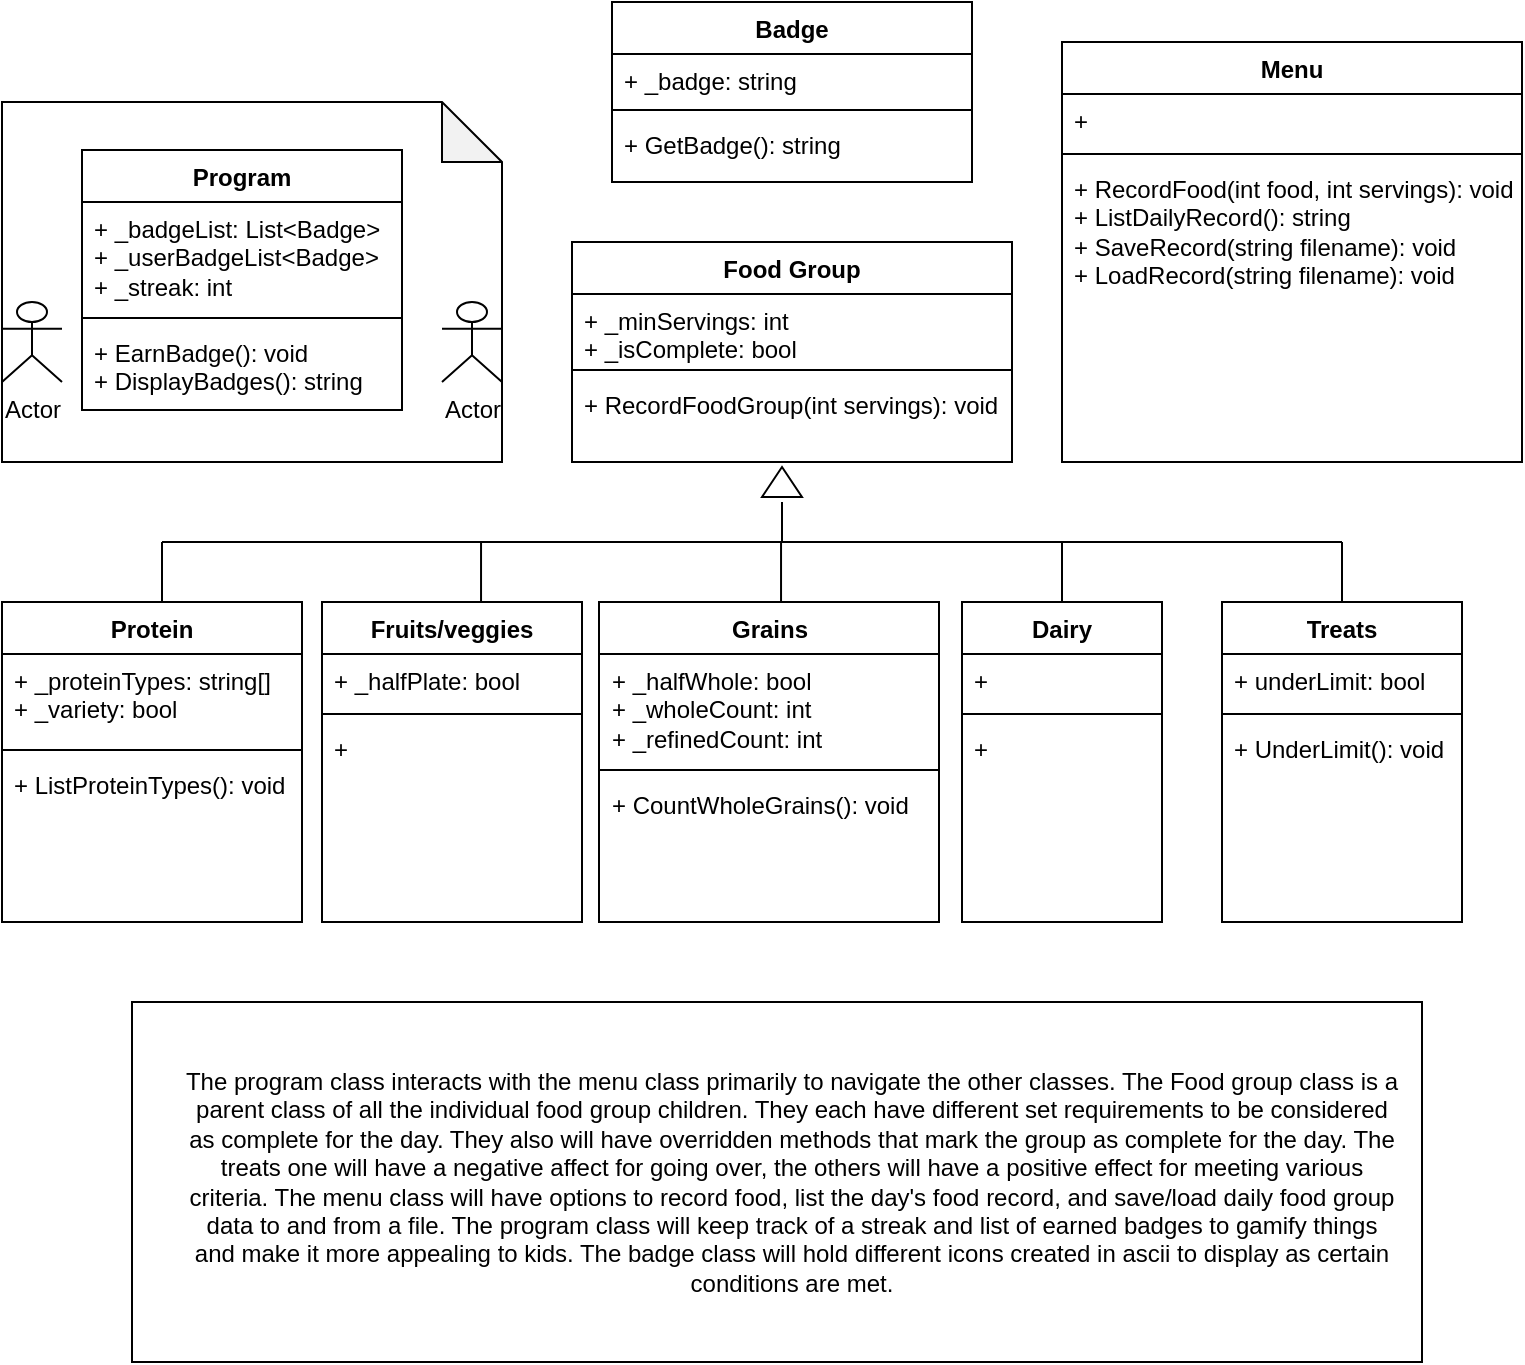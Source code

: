 <mxfile version="24.6.3" type="device">
  <diagram id="C5RBs43oDa-KdzZeNtuy" name="Page-1">
    <mxGraphModel dx="1472" dy="682" grid="1" gridSize="10" guides="1" tooltips="1" connect="1" arrows="1" fold="1" page="1" pageScale="1" pageWidth="827" pageHeight="1169" math="0" shadow="0">
      <root>
        <mxCell id="WIyWlLk6GJQsqaUBKTNV-0" />
        <mxCell id="WIyWlLk6GJQsqaUBKTNV-1" parent="WIyWlLk6GJQsqaUBKTNV-0" />
        <mxCell id="DU3nCPnFyCTHwXce3Dvf-18" value="" style="shape=note;whiteSpace=wrap;html=1;backgroundOutline=1;darkOpacity=0.05;" vertex="1" parent="WIyWlLk6GJQsqaUBKTNV-1">
          <mxGeometry x="30" y="70" width="250" height="180" as="geometry" />
        </mxCell>
        <mxCell id="DU3nCPnFyCTHwXce3Dvf-14" value="Program" style="swimlane;fontStyle=1;align=center;verticalAlign=top;childLayout=stackLayout;horizontal=1;startSize=26;horizontalStack=0;resizeParent=1;resizeParentMax=0;resizeLast=0;collapsible=1;marginBottom=0;whiteSpace=wrap;html=1;" vertex="1" parent="WIyWlLk6GJQsqaUBKTNV-1">
          <mxGeometry x="70" y="94" width="160" height="130" as="geometry" />
        </mxCell>
        <mxCell id="DU3nCPnFyCTHwXce3Dvf-15" value="+ _badgeList: List&amp;lt;Badge&amp;gt;&lt;div&gt;+ _userBadgeList&amp;lt;Badge&amp;gt;&lt;/div&gt;&lt;div&gt;+ _streak: int&lt;/div&gt;" style="text;strokeColor=none;fillColor=none;align=left;verticalAlign=top;spacingLeft=4;spacingRight=4;overflow=hidden;rotatable=0;points=[[0,0.5],[1,0.5]];portConstraint=eastwest;whiteSpace=wrap;html=1;" vertex="1" parent="DU3nCPnFyCTHwXce3Dvf-14">
          <mxGeometry y="26" width="160" height="54" as="geometry" />
        </mxCell>
        <mxCell id="DU3nCPnFyCTHwXce3Dvf-16" value="" style="line;strokeWidth=1;fillColor=none;align=left;verticalAlign=middle;spacingTop=-1;spacingLeft=3;spacingRight=3;rotatable=0;labelPosition=right;points=[];portConstraint=eastwest;strokeColor=inherit;" vertex="1" parent="DU3nCPnFyCTHwXce3Dvf-14">
          <mxGeometry y="80" width="160" height="8" as="geometry" />
        </mxCell>
        <mxCell id="DU3nCPnFyCTHwXce3Dvf-17" value="+ EarnBadge(): void&lt;div&gt;+ DisplayBadges(): string&lt;/div&gt;" style="text;strokeColor=none;fillColor=none;align=left;verticalAlign=top;spacingLeft=4;spacingRight=4;overflow=hidden;rotatable=0;points=[[0,0.5],[1,0.5]];portConstraint=eastwest;whiteSpace=wrap;html=1;" vertex="1" parent="DU3nCPnFyCTHwXce3Dvf-14">
          <mxGeometry y="88" width="160" height="42" as="geometry" />
        </mxCell>
        <mxCell id="DU3nCPnFyCTHwXce3Dvf-0" value="Food Group" style="swimlane;fontStyle=1;align=center;verticalAlign=top;childLayout=stackLayout;horizontal=1;startSize=26;horizontalStack=0;resizeParent=1;resizeParentMax=0;resizeLast=0;collapsible=1;marginBottom=0;whiteSpace=wrap;html=1;" vertex="1" parent="WIyWlLk6GJQsqaUBKTNV-1">
          <mxGeometry x="315" y="140" width="220" height="110" as="geometry" />
        </mxCell>
        <mxCell id="DU3nCPnFyCTHwXce3Dvf-1" value="+ _minServings: int&lt;div&gt;+ _isComplete: bool&lt;/div&gt;" style="text;strokeColor=none;fillColor=none;align=left;verticalAlign=top;spacingLeft=4;spacingRight=4;overflow=hidden;rotatable=0;points=[[0,0.5],[1,0.5]];portConstraint=eastwest;whiteSpace=wrap;html=1;" vertex="1" parent="DU3nCPnFyCTHwXce3Dvf-0">
          <mxGeometry y="26" width="220" height="34" as="geometry" />
        </mxCell>
        <mxCell id="DU3nCPnFyCTHwXce3Dvf-2" value="" style="line;strokeWidth=1;fillColor=none;align=left;verticalAlign=middle;spacingTop=-1;spacingLeft=3;spacingRight=3;rotatable=0;labelPosition=right;points=[];portConstraint=eastwest;strokeColor=inherit;" vertex="1" parent="DU3nCPnFyCTHwXce3Dvf-0">
          <mxGeometry y="60" width="220" height="8" as="geometry" />
        </mxCell>
        <mxCell id="DU3nCPnFyCTHwXce3Dvf-3" value="+ RecordFoodGroup(int servings): void" style="text;strokeColor=none;fillColor=none;align=left;verticalAlign=top;spacingLeft=4;spacingRight=4;overflow=hidden;rotatable=0;points=[[0,0.5],[1,0.5]];portConstraint=eastwest;whiteSpace=wrap;html=1;" vertex="1" parent="DU3nCPnFyCTHwXce3Dvf-0">
          <mxGeometry y="68" width="220" height="42" as="geometry" />
        </mxCell>
        <mxCell id="DU3nCPnFyCTHwXce3Dvf-8" value="Fruits/veggies" style="swimlane;fontStyle=1;align=center;verticalAlign=top;childLayout=stackLayout;horizontal=1;startSize=26;horizontalStack=0;resizeParent=1;resizeParentMax=0;resizeLast=0;collapsible=1;marginBottom=0;whiteSpace=wrap;html=1;" vertex="1" parent="WIyWlLk6GJQsqaUBKTNV-1">
          <mxGeometry x="190" y="320" width="130" height="160" as="geometry" />
        </mxCell>
        <mxCell id="DU3nCPnFyCTHwXce3Dvf-9" value="+ _halfPlate: bool" style="text;strokeColor=none;fillColor=none;align=left;verticalAlign=top;spacingLeft=4;spacingRight=4;overflow=hidden;rotatable=0;points=[[0,0.5],[1,0.5]];portConstraint=eastwest;whiteSpace=wrap;html=1;" vertex="1" parent="DU3nCPnFyCTHwXce3Dvf-8">
          <mxGeometry y="26" width="130" height="26" as="geometry" />
        </mxCell>
        <mxCell id="DU3nCPnFyCTHwXce3Dvf-10" value="" style="line;strokeWidth=1;fillColor=none;align=left;verticalAlign=middle;spacingTop=-1;spacingLeft=3;spacingRight=3;rotatable=0;labelPosition=right;points=[];portConstraint=eastwest;strokeColor=inherit;" vertex="1" parent="DU3nCPnFyCTHwXce3Dvf-8">
          <mxGeometry y="52" width="130" height="8" as="geometry" />
        </mxCell>
        <mxCell id="DU3nCPnFyCTHwXce3Dvf-11" value="+&amp;nbsp;" style="text;strokeColor=none;fillColor=none;align=left;verticalAlign=top;spacingLeft=4;spacingRight=4;overflow=hidden;rotatable=0;points=[[0,0.5],[1,0.5]];portConstraint=eastwest;whiteSpace=wrap;html=1;" vertex="1" parent="DU3nCPnFyCTHwXce3Dvf-8">
          <mxGeometry y="60" width="130" height="100" as="geometry" />
        </mxCell>
        <mxCell id="DU3nCPnFyCTHwXce3Dvf-19" value="Actor" style="shape=umlActor;verticalLabelPosition=bottom;verticalAlign=top;html=1;outlineConnect=0;" vertex="1" parent="WIyWlLk6GJQsqaUBKTNV-1">
          <mxGeometry x="30" y="170" width="30" height="40" as="geometry" />
        </mxCell>
        <mxCell id="DU3nCPnFyCTHwXce3Dvf-20" value="Actor" style="shape=umlActor;verticalLabelPosition=bottom;verticalAlign=top;html=1;outlineConnect=0;" vertex="1" parent="WIyWlLk6GJQsqaUBKTNV-1">
          <mxGeometry x="250" y="170" width="30" height="40" as="geometry" />
        </mxCell>
        <mxCell id="DU3nCPnFyCTHwXce3Dvf-28" value="Grains" style="swimlane;fontStyle=1;align=center;verticalAlign=top;childLayout=stackLayout;horizontal=1;startSize=26;horizontalStack=0;resizeParent=1;resizeParentMax=0;resizeLast=0;collapsible=1;marginBottom=0;whiteSpace=wrap;html=1;" vertex="1" parent="WIyWlLk6GJQsqaUBKTNV-1">
          <mxGeometry x="328.5" y="320" width="170" height="160" as="geometry" />
        </mxCell>
        <mxCell id="DU3nCPnFyCTHwXce3Dvf-29" value="+ _halfWhole: bool&lt;div&gt;+ _wholeCount: int&lt;/div&gt;&lt;div&gt;+ _refinedCount: int&lt;/div&gt;" style="text;strokeColor=none;fillColor=none;align=left;verticalAlign=top;spacingLeft=4;spacingRight=4;overflow=hidden;rotatable=0;points=[[0,0.5],[1,0.5]];portConstraint=eastwest;whiteSpace=wrap;html=1;" vertex="1" parent="DU3nCPnFyCTHwXce3Dvf-28">
          <mxGeometry y="26" width="170" height="54" as="geometry" />
        </mxCell>
        <mxCell id="DU3nCPnFyCTHwXce3Dvf-30" value="" style="line;strokeWidth=1;fillColor=none;align=left;verticalAlign=middle;spacingTop=-1;spacingLeft=3;spacingRight=3;rotatable=0;labelPosition=right;points=[];portConstraint=eastwest;strokeColor=inherit;" vertex="1" parent="DU3nCPnFyCTHwXce3Dvf-28">
          <mxGeometry y="80" width="170" height="8" as="geometry" />
        </mxCell>
        <mxCell id="DU3nCPnFyCTHwXce3Dvf-31" value="+ CountWholeGrains(): void&amp;nbsp;" style="text;strokeColor=none;fillColor=none;align=left;verticalAlign=top;spacingLeft=4;spacingRight=4;overflow=hidden;rotatable=0;points=[[0,0.5],[1,0.5]];portConstraint=eastwest;whiteSpace=wrap;html=1;" vertex="1" parent="DU3nCPnFyCTHwXce3Dvf-28">
          <mxGeometry y="88" width="170" height="72" as="geometry" />
        </mxCell>
        <mxCell id="DU3nCPnFyCTHwXce3Dvf-36" value="Dairy" style="swimlane;fontStyle=1;align=center;verticalAlign=top;childLayout=stackLayout;horizontal=1;startSize=26;horizontalStack=0;resizeParent=1;resizeParentMax=0;resizeLast=0;collapsible=1;marginBottom=0;whiteSpace=wrap;html=1;" vertex="1" parent="WIyWlLk6GJQsqaUBKTNV-1">
          <mxGeometry x="510" y="320" width="100" height="160" as="geometry" />
        </mxCell>
        <mxCell id="DU3nCPnFyCTHwXce3Dvf-37" value="+&amp;nbsp;" style="text;strokeColor=none;fillColor=none;align=left;verticalAlign=top;spacingLeft=4;spacingRight=4;overflow=hidden;rotatable=0;points=[[0,0.5],[1,0.5]];portConstraint=eastwest;whiteSpace=wrap;html=1;" vertex="1" parent="DU3nCPnFyCTHwXce3Dvf-36">
          <mxGeometry y="26" width="100" height="26" as="geometry" />
        </mxCell>
        <mxCell id="DU3nCPnFyCTHwXce3Dvf-38" value="" style="line;strokeWidth=1;fillColor=none;align=left;verticalAlign=middle;spacingTop=-1;spacingLeft=3;spacingRight=3;rotatable=0;labelPosition=right;points=[];portConstraint=eastwest;strokeColor=inherit;" vertex="1" parent="DU3nCPnFyCTHwXce3Dvf-36">
          <mxGeometry y="52" width="100" height="8" as="geometry" />
        </mxCell>
        <mxCell id="DU3nCPnFyCTHwXce3Dvf-39" value="+" style="text;strokeColor=none;fillColor=none;align=left;verticalAlign=top;spacingLeft=4;spacingRight=4;overflow=hidden;rotatable=0;points=[[0,0.5],[1,0.5]];portConstraint=eastwest;whiteSpace=wrap;html=1;" vertex="1" parent="DU3nCPnFyCTHwXce3Dvf-36">
          <mxGeometry y="60" width="100" height="100" as="geometry" />
        </mxCell>
        <mxCell id="DU3nCPnFyCTHwXce3Dvf-47" value="Protein" style="swimlane;fontStyle=1;align=center;verticalAlign=top;childLayout=stackLayout;horizontal=1;startSize=26;horizontalStack=0;resizeParent=1;resizeParentMax=0;resizeLast=0;collapsible=1;marginBottom=0;whiteSpace=wrap;html=1;" vertex="1" parent="WIyWlLk6GJQsqaUBKTNV-1">
          <mxGeometry x="30" y="320" width="150" height="160" as="geometry" />
        </mxCell>
        <mxCell id="DU3nCPnFyCTHwXce3Dvf-48" value="+ _proteinTypes: string[]&lt;div&gt;+ _variety: bool&lt;/div&gt;" style="text;strokeColor=none;fillColor=none;align=left;verticalAlign=top;spacingLeft=4;spacingRight=4;overflow=hidden;rotatable=0;points=[[0,0.5],[1,0.5]];portConstraint=eastwest;whiteSpace=wrap;html=1;" vertex="1" parent="DU3nCPnFyCTHwXce3Dvf-47">
          <mxGeometry y="26" width="150" height="44" as="geometry" />
        </mxCell>
        <mxCell id="DU3nCPnFyCTHwXce3Dvf-49" value="" style="line;strokeWidth=1;fillColor=none;align=left;verticalAlign=middle;spacingTop=-1;spacingLeft=3;spacingRight=3;rotatable=0;labelPosition=right;points=[];portConstraint=eastwest;strokeColor=inherit;" vertex="1" parent="DU3nCPnFyCTHwXce3Dvf-47">
          <mxGeometry y="70" width="150" height="8" as="geometry" />
        </mxCell>
        <mxCell id="DU3nCPnFyCTHwXce3Dvf-50" value="+ ListProteinTypes(): void" style="text;strokeColor=none;fillColor=none;align=left;verticalAlign=top;spacingLeft=4;spacingRight=4;overflow=hidden;rotatable=0;points=[[0,0.5],[1,0.5]];portConstraint=eastwest;whiteSpace=wrap;html=1;" vertex="1" parent="DU3nCPnFyCTHwXce3Dvf-47">
          <mxGeometry y="78" width="150" height="82" as="geometry" />
        </mxCell>
        <mxCell id="DU3nCPnFyCTHwXce3Dvf-56" value="Treats" style="swimlane;fontStyle=1;align=center;verticalAlign=top;childLayout=stackLayout;horizontal=1;startSize=26;horizontalStack=0;resizeParent=1;resizeParentMax=0;resizeLast=0;collapsible=1;marginBottom=0;whiteSpace=wrap;html=1;" vertex="1" parent="WIyWlLk6GJQsqaUBKTNV-1">
          <mxGeometry x="640" y="320" width="120" height="160" as="geometry" />
        </mxCell>
        <mxCell id="DU3nCPnFyCTHwXce3Dvf-57" value="+ underLimit: bool" style="text;strokeColor=none;fillColor=none;align=left;verticalAlign=top;spacingLeft=4;spacingRight=4;overflow=hidden;rotatable=0;points=[[0,0.5],[1,0.5]];portConstraint=eastwest;whiteSpace=wrap;html=1;" vertex="1" parent="DU3nCPnFyCTHwXce3Dvf-56">
          <mxGeometry y="26" width="120" height="26" as="geometry" />
        </mxCell>
        <mxCell id="DU3nCPnFyCTHwXce3Dvf-58" value="" style="line;strokeWidth=1;fillColor=none;align=left;verticalAlign=middle;spacingTop=-1;spacingLeft=3;spacingRight=3;rotatable=0;labelPosition=right;points=[];portConstraint=eastwest;strokeColor=inherit;" vertex="1" parent="DU3nCPnFyCTHwXce3Dvf-56">
          <mxGeometry y="52" width="120" height="8" as="geometry" />
        </mxCell>
        <mxCell id="DU3nCPnFyCTHwXce3Dvf-59" value="+ UnderLimit(): void&amp;nbsp;" style="text;strokeColor=none;fillColor=none;align=left;verticalAlign=top;spacingLeft=4;spacingRight=4;overflow=hidden;rotatable=0;points=[[0,0.5],[1,0.5]];portConstraint=eastwest;whiteSpace=wrap;html=1;" vertex="1" parent="DU3nCPnFyCTHwXce3Dvf-56">
          <mxGeometry y="60" width="120" height="100" as="geometry" />
        </mxCell>
        <mxCell id="DU3nCPnFyCTHwXce3Dvf-65" value="Menu" style="swimlane;fontStyle=1;align=center;verticalAlign=top;childLayout=stackLayout;horizontal=1;startSize=26;horizontalStack=0;resizeParent=1;resizeParentMax=0;resizeLast=0;collapsible=1;marginBottom=0;whiteSpace=wrap;html=1;" vertex="1" parent="WIyWlLk6GJQsqaUBKTNV-1">
          <mxGeometry x="560" y="40" width="230" height="210" as="geometry" />
        </mxCell>
        <mxCell id="DU3nCPnFyCTHwXce3Dvf-66" value="+&amp;nbsp;" style="text;strokeColor=none;fillColor=none;align=left;verticalAlign=top;spacingLeft=4;spacingRight=4;overflow=hidden;rotatable=0;points=[[0,0.5],[1,0.5]];portConstraint=eastwest;whiteSpace=wrap;html=1;" vertex="1" parent="DU3nCPnFyCTHwXce3Dvf-65">
          <mxGeometry y="26" width="230" height="26" as="geometry" />
        </mxCell>
        <mxCell id="DU3nCPnFyCTHwXce3Dvf-67" value="" style="line;strokeWidth=1;fillColor=none;align=left;verticalAlign=middle;spacingTop=-1;spacingLeft=3;spacingRight=3;rotatable=0;labelPosition=right;points=[];portConstraint=eastwest;strokeColor=inherit;" vertex="1" parent="DU3nCPnFyCTHwXce3Dvf-65">
          <mxGeometry y="52" width="230" height="8" as="geometry" />
        </mxCell>
        <mxCell id="DU3nCPnFyCTHwXce3Dvf-68" value="+ RecordFood(int food, int servings): void&lt;div&gt;+ ListDailyRecord(): string&lt;/div&gt;&lt;div&gt;+ SaveRecord(string filename): void&lt;/div&gt;&lt;div&gt;+ LoadRecord(string filename): void&lt;/div&gt;" style="text;strokeColor=none;fillColor=none;align=left;verticalAlign=top;spacingLeft=4;spacingRight=4;overflow=hidden;rotatable=0;points=[[0,0.5],[1,0.5]];portConstraint=eastwest;whiteSpace=wrap;html=1;" vertex="1" parent="DU3nCPnFyCTHwXce3Dvf-65">
          <mxGeometry y="60" width="230" height="150" as="geometry" />
        </mxCell>
        <mxCell id="DU3nCPnFyCTHwXce3Dvf-69" value="" style="triangle;whiteSpace=wrap;html=1;rotation=-90;" vertex="1" parent="WIyWlLk6GJQsqaUBKTNV-1">
          <mxGeometry x="412.5" y="250" width="15" height="20" as="geometry" />
        </mxCell>
        <mxCell id="DU3nCPnFyCTHwXce3Dvf-72" value="" style="endArrow=none;html=1;rounded=0;" edge="1" parent="WIyWlLk6GJQsqaUBKTNV-1">
          <mxGeometry width="50" height="50" relative="1" as="geometry">
            <mxPoint x="110" y="290" as="sourcePoint" />
            <mxPoint x="700" y="290" as="targetPoint" />
          </mxGeometry>
        </mxCell>
        <mxCell id="DU3nCPnFyCTHwXce3Dvf-73" value="" style="endArrow=none;html=1;rounded=0;exitX=0.5;exitY=0;exitDx=0;exitDy=0;" edge="1" parent="WIyWlLk6GJQsqaUBKTNV-1" source="DU3nCPnFyCTHwXce3Dvf-36">
          <mxGeometry width="50" height="50" relative="1" as="geometry">
            <mxPoint x="530" y="370" as="sourcePoint" />
            <mxPoint x="560" y="290" as="targetPoint" />
          </mxGeometry>
        </mxCell>
        <mxCell id="DU3nCPnFyCTHwXce3Dvf-74" value="" style="endArrow=none;html=1;rounded=0;exitX=0.5;exitY=0;exitDx=0;exitDy=0;" edge="1" parent="WIyWlLk6GJQsqaUBKTNV-1">
          <mxGeometry width="50" height="50" relative="1" as="geometry">
            <mxPoint x="700" y="320" as="sourcePoint" />
            <mxPoint x="700" y="290" as="targetPoint" />
          </mxGeometry>
        </mxCell>
        <mxCell id="DU3nCPnFyCTHwXce3Dvf-76" value="" style="endArrow=none;html=1;rounded=0;exitX=0.5;exitY=0;exitDx=0;exitDy=0;" edge="1" parent="WIyWlLk6GJQsqaUBKTNV-1">
          <mxGeometry width="50" height="50" relative="1" as="geometry">
            <mxPoint x="419.52" y="320" as="sourcePoint" />
            <mxPoint x="419.52" y="290" as="targetPoint" />
          </mxGeometry>
        </mxCell>
        <mxCell id="DU3nCPnFyCTHwXce3Dvf-77" value="" style="endArrow=none;html=1;rounded=0;exitX=0.5;exitY=0;exitDx=0;exitDy=0;" edge="1" parent="WIyWlLk6GJQsqaUBKTNV-1">
          <mxGeometry width="50" height="50" relative="1" as="geometry">
            <mxPoint x="269.52" y="320" as="sourcePoint" />
            <mxPoint x="269.52" y="290" as="targetPoint" />
          </mxGeometry>
        </mxCell>
        <mxCell id="DU3nCPnFyCTHwXce3Dvf-78" value="" style="endArrow=none;html=1;rounded=0;exitX=0.5;exitY=0;exitDx=0;exitDy=0;" edge="1" parent="WIyWlLk6GJQsqaUBKTNV-1">
          <mxGeometry width="50" height="50" relative="1" as="geometry">
            <mxPoint x="110" y="320" as="sourcePoint" />
            <mxPoint x="110" y="290" as="targetPoint" />
          </mxGeometry>
        </mxCell>
        <mxCell id="DU3nCPnFyCTHwXce3Dvf-79" value="" style="endArrow=none;html=1;rounded=0;" edge="1" parent="WIyWlLk6GJQsqaUBKTNV-1">
          <mxGeometry width="50" height="50" relative="1" as="geometry">
            <mxPoint x="420" y="290" as="sourcePoint" />
            <mxPoint x="420" y="270" as="targetPoint" />
          </mxGeometry>
        </mxCell>
        <mxCell id="DU3nCPnFyCTHwXce3Dvf-80" value="" style="rounded=0;whiteSpace=wrap;html=1;" vertex="1" parent="WIyWlLk6GJQsqaUBKTNV-1">
          <mxGeometry x="95" y="520" width="645" height="180" as="geometry" />
        </mxCell>
        <mxCell id="DU3nCPnFyCTHwXce3Dvf-81" value="The program class interacts with the menu class primarily to navigate the other classes. The Food group class is a parent class of all the individual food group children. They each have different set requirements to be considered as complete for the day. They also will have overridden methods that mark the group as complete for the day. The treats one will have a negative affect for going over, the others will have a positive effect for meeting various criteria. The menu class will have options to record food, list the day&#39;s food record, and save/load daily food group data to and from a file. The program class will keep track of a streak and list of earned badges to gamify things and make it more appealing to kids. The badge class will hold different icons created in ascii to display as certain conditions are met." style="text;html=1;align=center;verticalAlign=middle;whiteSpace=wrap;rounded=0;" vertex="1" parent="WIyWlLk6GJQsqaUBKTNV-1">
          <mxGeometry x="120" y="540" width="610" height="140" as="geometry" />
        </mxCell>
        <mxCell id="DU3nCPnFyCTHwXce3Dvf-82" value="Badge" style="swimlane;fontStyle=1;align=center;verticalAlign=top;childLayout=stackLayout;horizontal=1;startSize=26;horizontalStack=0;resizeParent=1;resizeParentMax=0;resizeLast=0;collapsible=1;marginBottom=0;whiteSpace=wrap;html=1;" vertex="1" parent="WIyWlLk6GJQsqaUBKTNV-1">
          <mxGeometry x="335" y="20" width="180" height="90" as="geometry" />
        </mxCell>
        <mxCell id="DU3nCPnFyCTHwXce3Dvf-83" value="+ _badge: string" style="text;strokeColor=none;fillColor=none;align=left;verticalAlign=top;spacingLeft=4;spacingRight=4;overflow=hidden;rotatable=0;points=[[0,0.5],[1,0.5]];portConstraint=eastwest;whiteSpace=wrap;html=1;" vertex="1" parent="DU3nCPnFyCTHwXce3Dvf-82">
          <mxGeometry y="26" width="180" height="24" as="geometry" />
        </mxCell>
        <mxCell id="DU3nCPnFyCTHwXce3Dvf-84" value="" style="line;strokeWidth=1;fillColor=none;align=left;verticalAlign=middle;spacingTop=-1;spacingLeft=3;spacingRight=3;rotatable=0;labelPosition=right;points=[];portConstraint=eastwest;strokeColor=inherit;" vertex="1" parent="DU3nCPnFyCTHwXce3Dvf-82">
          <mxGeometry y="50" width="180" height="8" as="geometry" />
        </mxCell>
        <mxCell id="DU3nCPnFyCTHwXce3Dvf-85" value="+ GetBadge(): string" style="text;strokeColor=none;fillColor=none;align=left;verticalAlign=top;spacingLeft=4;spacingRight=4;overflow=hidden;rotatable=0;points=[[0,0.5],[1,0.5]];portConstraint=eastwest;whiteSpace=wrap;html=1;" vertex="1" parent="DU3nCPnFyCTHwXce3Dvf-82">
          <mxGeometry y="58" width="180" height="32" as="geometry" />
        </mxCell>
      </root>
    </mxGraphModel>
  </diagram>
</mxfile>
